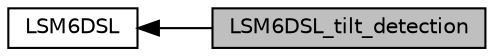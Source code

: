 digraph "LSM6DSL_tilt_detection"
{
  edge [fontname="Helvetica",fontsize="10",labelfontname="Helvetica",labelfontsize="10"];
  node [fontname="Helvetica",fontsize="10",shape=box];
  rankdir=LR;
  Node2 [label="LSM6DSL",height=0.2,width=0.4,color="black", fillcolor="white", style="filled",URL="$group___l_s_m6_d_s_l.html",tooltip="This file provides a set of functions needed to drive the lsm6dsl enanced inertial module."];
  Node1 [label="LSM6DSL_tilt_detection",height=0.2,width=0.4,color="black", fillcolor="grey75", style="filled", fontcolor="black",tooltip="This section groups all the functions that manage the tilt event detection."];
  Node2->Node1 [shape=plaintext, dir="back", style="solid"];
}
